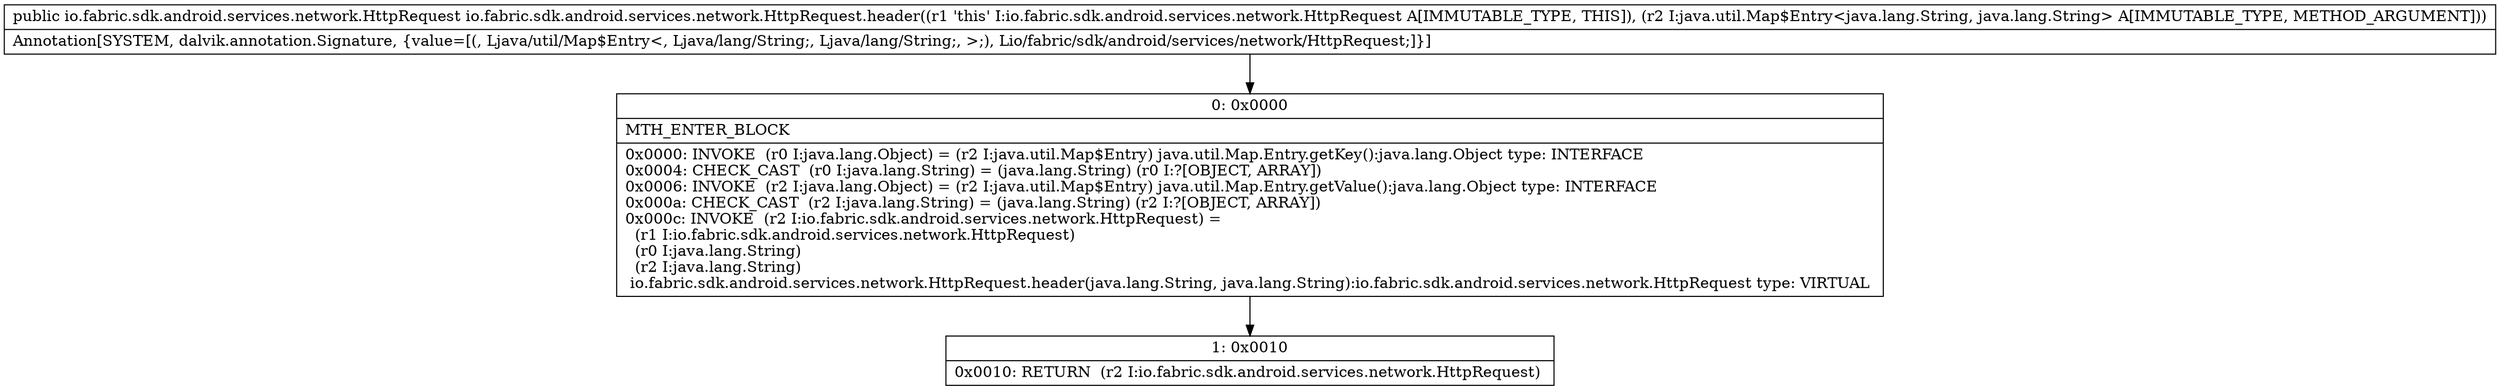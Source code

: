 digraph "CFG forio.fabric.sdk.android.services.network.HttpRequest.header(Ljava\/util\/Map$Entry;)Lio\/fabric\/sdk\/android\/services\/network\/HttpRequest;" {
Node_0 [shape=record,label="{0\:\ 0x0000|MTH_ENTER_BLOCK\l|0x0000: INVOKE  (r0 I:java.lang.Object) = (r2 I:java.util.Map$Entry) java.util.Map.Entry.getKey():java.lang.Object type: INTERFACE \l0x0004: CHECK_CAST  (r0 I:java.lang.String) = (java.lang.String) (r0 I:?[OBJECT, ARRAY]) \l0x0006: INVOKE  (r2 I:java.lang.Object) = (r2 I:java.util.Map$Entry) java.util.Map.Entry.getValue():java.lang.Object type: INTERFACE \l0x000a: CHECK_CAST  (r2 I:java.lang.String) = (java.lang.String) (r2 I:?[OBJECT, ARRAY]) \l0x000c: INVOKE  (r2 I:io.fabric.sdk.android.services.network.HttpRequest) = \l  (r1 I:io.fabric.sdk.android.services.network.HttpRequest)\l  (r0 I:java.lang.String)\l  (r2 I:java.lang.String)\l io.fabric.sdk.android.services.network.HttpRequest.header(java.lang.String, java.lang.String):io.fabric.sdk.android.services.network.HttpRequest type: VIRTUAL \l}"];
Node_1 [shape=record,label="{1\:\ 0x0010|0x0010: RETURN  (r2 I:io.fabric.sdk.android.services.network.HttpRequest) \l}"];
MethodNode[shape=record,label="{public io.fabric.sdk.android.services.network.HttpRequest io.fabric.sdk.android.services.network.HttpRequest.header((r1 'this' I:io.fabric.sdk.android.services.network.HttpRequest A[IMMUTABLE_TYPE, THIS]), (r2 I:java.util.Map$Entry\<java.lang.String, java.lang.String\> A[IMMUTABLE_TYPE, METHOD_ARGUMENT]))  | Annotation[SYSTEM, dalvik.annotation.Signature, \{value=[(, Ljava\/util\/Map$Entry\<, Ljava\/lang\/String;, Ljava\/lang\/String;, \>;), Lio\/fabric\/sdk\/android\/services\/network\/HttpRequest;]\}]\l}"];
MethodNode -> Node_0;
Node_0 -> Node_1;
}

